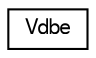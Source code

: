 digraph "Graphical Class Hierarchy"
{
  edge [fontname="FreeSans",fontsize="10",labelfontname="FreeSans",labelfontsize="10"];
  node [fontname="FreeSans",fontsize="10",shape=record];
  rankdir="LR";
  Node0 [label="Vdbe",height=0.2,width=0.4,color="black", fillcolor="white", style="filled",URL="$structVdbe.html"];
}
